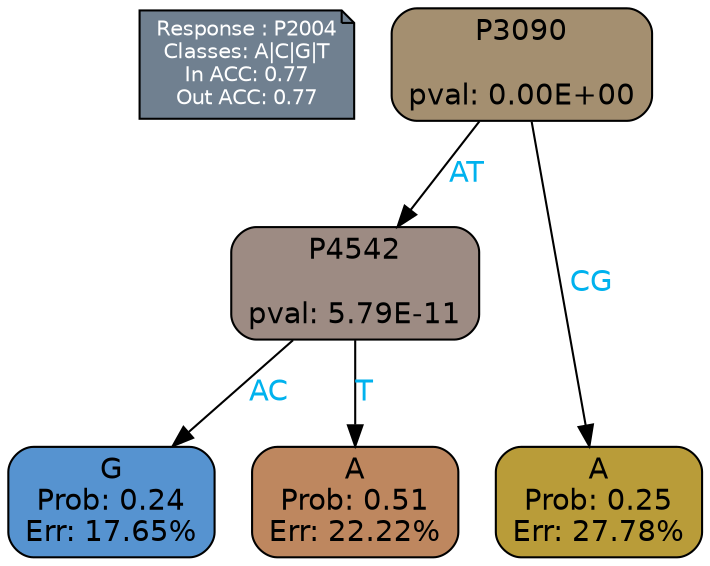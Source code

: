 digraph Tree {
node [shape=box, style="filled, rounded", color="black", fontname=helvetica] ;
graph [ranksep=equally, splines=polylines, bgcolor=transparent, dpi=600] ;
edge [fontname=helvetica] ;
LEGEND [label="Response : P2004
Classes: A|C|G|T
In ACC: 0.77
Out ACC: 0.77
",shape=note,align=left,style=filled,fillcolor="slategray",fontcolor="white",fontsize=10];1 [label="P3090

pval: 0.00E+00", fillcolor="#a48f70"] ;
2 [label="P4542

pval: 5.79E-11", fillcolor="#9d8b83"] ;
3 [label="G
Prob: 0.24
Err: 17.65%", fillcolor="#5693d0"] ;
4 [label="A
Prob: 0.51
Err: 22.22%", fillcolor="#be875f"] ;
5 [label="A
Prob: 0.25
Err: 27.78%", fillcolor="#b99c39"] ;
1 -> 2 [label="AT",fontcolor=deepskyblue2] ;
1 -> 5 [label="CG",fontcolor=deepskyblue2] ;
2 -> 3 [label="AC",fontcolor=deepskyblue2] ;
2 -> 4 [label="T",fontcolor=deepskyblue2] ;
{rank = same; 3;4;5;}{rank = same; LEGEND;1;}}
